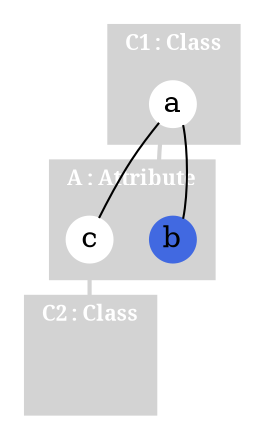 graph G {
	
	compound=true;
	
	subgraph cluster0 {
		node [style=filled, shape=circle, color=white, height=0.3, width=0.3, margin=0.0];

		style=filled;
		color=lightgrey;
		fontcolor=white;
		fontname=bold;
		fontsize=10;

		label="C1 : Class";

		a;
	}
	
	subgraph cluster1 {
		node [style=filled, shape=circle, color=white, height=0.3, width=0.3, margin=0.0];

		style=filled;
		color=lightgrey;
		fontcolor=white;
		fontname=bold;
		fontsize=10;

		label="A : Attribute";

		b [color=royalblue];
		c;
	}
	
	subgraph cluster2 {
		node [style=filled, shape=circle, color=white, height=0.3, width=0.3, margin=0.0];

		style=filled;
		color=lightgrey;
		fontcolor=white;
		fontname=bold;
		fontsize=10;

		label="C2 : Class";

		cluster0 [style=invis, label="", height=0.3, width=0.3];
	}
	
	c -- cluster0 [ltail=cluster1, lhead=cluster2, penwidth=2, color=lightgrey];
	a -- b [ltail=cluster0, lhead=cluster1, penwidth=2, color=lightgrey];
	a -- b;
	a -- c;
}